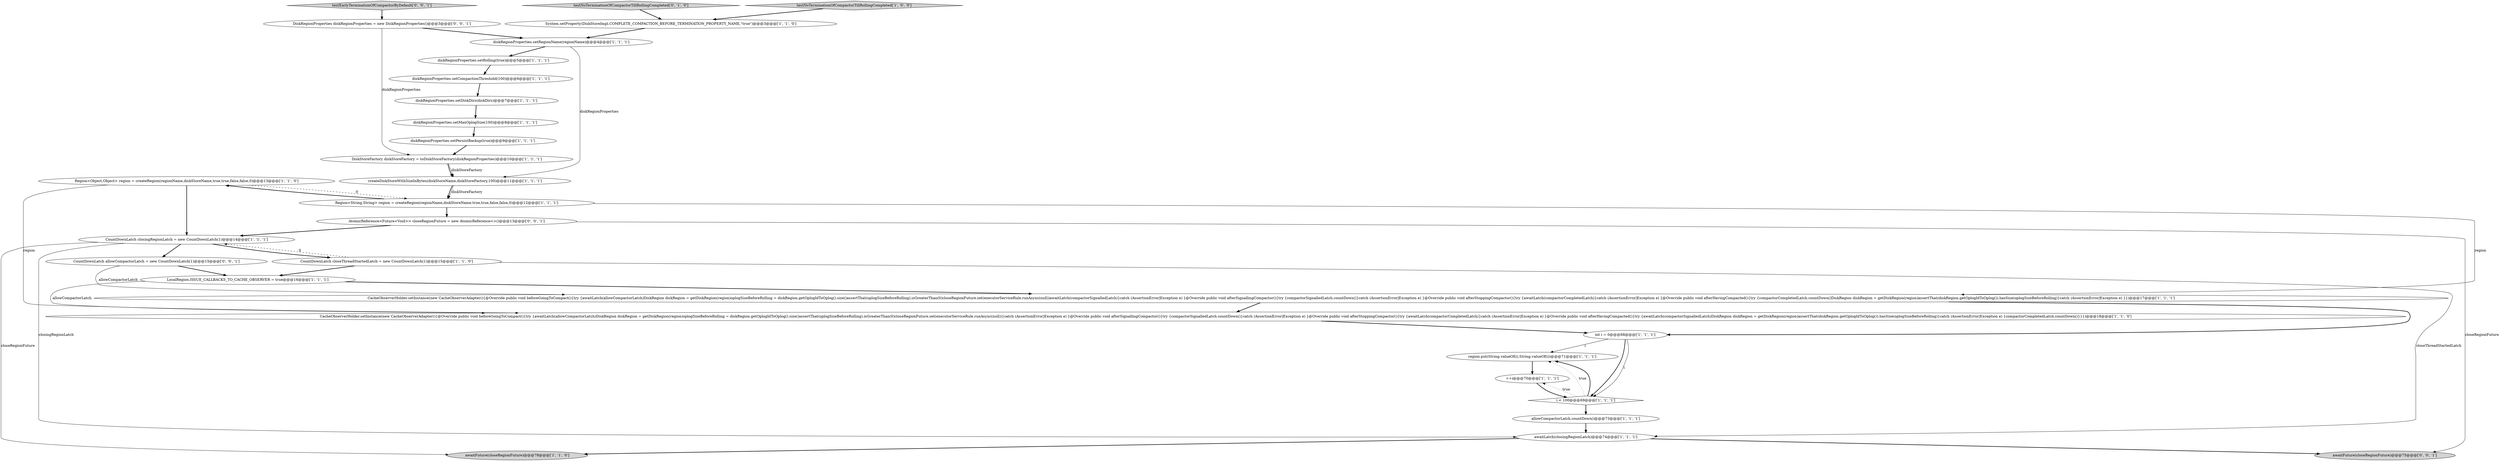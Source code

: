 digraph {
19 [style = filled, label = "int i = 0@@@68@@@['1', '1', '1']", fillcolor = white, shape = ellipse image = "AAA0AAABBB1BBB"];
4 [style = filled, label = "++i@@@70@@@['1', '1', '1']", fillcolor = white, shape = ellipse image = "AAA0AAABBB1BBB"];
2 [style = filled, label = "diskRegionProperties.setCompactionThreshold(100)@@@6@@@['1', '1', '1']", fillcolor = white, shape = ellipse image = "AAA0AAABBB1BBB"];
9 [style = filled, label = "region.put(String.valueOf(i),String.valueOf(i))@@@71@@@['1', '1', '1']", fillcolor = white, shape = ellipse image = "AAA0AAABBB1BBB"];
13 [style = filled, label = "diskRegionProperties.setMaxOplogSize(100)@@@8@@@['1', '1', '1']", fillcolor = white, shape = ellipse image = "AAA0AAABBB1BBB"];
18 [style = filled, label = "diskRegionProperties.setRolling(true)@@@5@@@['1', '1', '1']", fillcolor = white, shape = ellipse image = "AAA0AAABBB1BBB"];
28 [style = filled, label = "DiskRegionProperties diskRegionProperties = new DiskRegionProperties()@@@3@@@['0', '0', '1']", fillcolor = white, shape = ellipse image = "AAA0AAABBB3BBB"];
21 [style = filled, label = "CacheObserverHolder.setInstance(new CacheObserverAdapter(){@Override public void beforeGoingToCompact(){try {awaitLatch(allowCompactorLatch)DiskRegion diskRegion = getDiskRegion(region)oplogSizeBeforeRolling = diskRegion.getOplogIdToOplog().size()assertThat(oplogSizeBeforeRolling).isGreaterThan(0)closeRegionFuture.set(executorServiceRule.runAsync(null))}catch (AssertionError|Exception e) }@Override public void afterSignallingCompactor(){try {compactorSignalledLatch.countDown()}catch (AssertionError|Exception e) }@Override public void afterStoppingCompactor(){try {awaitLatch(compactorCompletedLatch)}catch (AssertionError|Exception e) }@Override public void afterHavingCompacted(){try {awaitLatch(compactorSignalledLatch)DiskRegion diskRegion = getDiskRegion(region)assertThat(diskRegion.getOplogIdToOplog()).hasSize(oplogSizeBeforeRolling)}catch (AssertionError|Exception e) {compactorCompletedLatch.countDown()}}})@@@18@@@['1', '1', '0']", fillcolor = white, shape = ellipse image = "AAA0AAABBB1BBB"];
16 [style = filled, label = "CountDownLatch closingRegionLatch = new CountDownLatch(1)@@@14@@@['1', '1', '1']", fillcolor = white, shape = ellipse image = "AAA0AAABBB1BBB"];
23 [style = filled, label = "System.setProperty(DiskStoreImpl.COMPLETE_COMPACTION_BEFORE_TERMINATION_PROPERTY_NAME,\"true\")@@@3@@@['1', '1', '0']", fillcolor = white, shape = ellipse image = "AAA0AAABBB1BBB"];
20 [style = filled, label = "allowCompactorLatch.countDown()@@@73@@@['1', '1', '1']", fillcolor = white, shape = ellipse image = "AAA0AAABBB1BBB"];
6 [style = filled, label = "diskRegionProperties.setPersistBackup(true)@@@9@@@['1', '1', '1']", fillcolor = white, shape = ellipse image = "AAA0AAABBB1BBB"];
29 [style = filled, label = "awaitFuture(closeRegionFuture)@@@75@@@['0', '0', '1']", fillcolor = lightgray, shape = ellipse image = "AAA0AAABBB3BBB"];
3 [style = filled, label = "testNoTerminationOfCompactorTillRollingCompleted['1', '0', '0']", fillcolor = lightgray, shape = diamond image = "AAA0AAABBB1BBB"];
7 [style = filled, label = "DiskStoreFactory diskStoreFactory = toDiskStoreFactory(diskRegionProperties)@@@10@@@['1', '1', '1']", fillcolor = white, shape = ellipse image = "AAA0AAABBB1BBB"];
14 [style = filled, label = "CountDownLatch closeThreadStartedLatch = new CountDownLatch(1)@@@15@@@['1', '1', '0']", fillcolor = white, shape = ellipse image = "AAA0AAABBB1BBB"];
5 [style = filled, label = "Region<Object,Object> region = createRegion(regionName,diskStoreName,true,true,false,false,0)@@@13@@@['1', '1', '0']", fillcolor = white, shape = ellipse image = "AAA0AAABBB1BBB"];
11 [style = filled, label = "diskRegionProperties.setRegionName(regionName)@@@4@@@['1', '1', '1']", fillcolor = white, shape = ellipse image = "AAA0AAABBB1BBB"];
10 [style = filled, label = "Region<String,String> region = createRegion(regionName,diskStoreName,true,true,false,false,0)@@@12@@@['1', '1', '1']", fillcolor = white, shape = ellipse image = "AAA0AAABBB1BBB"];
22 [style = filled, label = "i < 100@@@69@@@['1', '1', '1']", fillcolor = white, shape = diamond image = "AAA0AAABBB1BBB"];
8 [style = filled, label = "LocalRegion.ISSUE_CALLBACKS_TO_CACHE_OBSERVER = true@@@16@@@['1', '1', '1']", fillcolor = white, shape = ellipse image = "AAA0AAABBB1BBB"];
26 [style = filled, label = "testEarlyTerminationOfCompactorByDefault['0', '0', '1']", fillcolor = lightgray, shape = diamond image = "AAA0AAABBB3BBB"];
15 [style = filled, label = "diskRegionProperties.setDiskDirs(diskDirs)@@@7@@@['1', '1', '1']", fillcolor = white, shape = ellipse image = "AAA0AAABBB1BBB"];
1 [style = filled, label = "CacheObserverHolder.setInstance(new CacheObserverAdapter(){@Override public void beforeGoingToCompact(){try {awaitLatch(allowCompactorLatch)DiskRegion diskRegion = getDiskRegion(region)oplogSizeBeforeRolling = diskRegion.getOplogIdToOplog().size()assertThat(oplogSizeBeforeRolling).isGreaterThan(0)closeRegionFuture.set(executorServiceRule.runAsync(null))awaitLatch(compactorSignalledLatch)}catch (AssertionError|Exception e) }@Override public void afterSignallingCompactor(){try {compactorSignalledLatch.countDown()}catch (AssertionError|Exception e) }@Override public void afterStoppingCompactor(){try {awaitLatch(compactorCompletedLatch)}catch (AssertionError|Exception e) }@Override public void afterHavingCompacted(){try {compactorCompletedLatch.countDown()DiskRegion diskRegion = getDiskRegion(region)assertThat(diskRegion.getOplogIdToOplog()).hasSize(oplogSizeBeforeRolling)}catch (AssertionError|Exception e) }})@@@17@@@['1', '1', '1']", fillcolor = white, shape = ellipse image = "AAA0AAABBB1BBB"];
24 [style = filled, label = "testNoTerminationOfCompactorTillRollingCompleted['0', '1', '0']", fillcolor = lightgray, shape = diamond image = "AAA0AAABBB2BBB"];
12 [style = filled, label = "awaitLatch(closingRegionLatch)@@@74@@@['1', '1', '1']", fillcolor = white, shape = ellipse image = "AAA0AAABBB1BBB"];
0 [style = filled, label = "createDiskStoreWithSizeInBytes(diskStoreName,diskStoreFactory,100)@@@11@@@['1', '1', '1']", fillcolor = white, shape = ellipse image = "AAA0AAABBB1BBB"];
25 [style = filled, label = "CountDownLatch allowCompactorLatch = new CountDownLatch(1)@@@15@@@['0', '0', '1']", fillcolor = white, shape = ellipse image = "AAA0AAABBB3BBB"];
17 [style = filled, label = "awaitFuture(closeRegionFuture)@@@78@@@['1', '1', '0']", fillcolor = lightgray, shape = ellipse image = "AAA0AAABBB1BBB"];
27 [style = filled, label = "AtomicReference<Future<Void>> closeRegionFuture = new AtomicReference<>()@@@13@@@['0', '0', '1']", fillcolor = white, shape = ellipse image = "AAA0AAABBB3BBB"];
16->17 [style = solid, label="closeRegionFuture"];
10->1 [style = solid, label="region"];
18->2 [style = bold, label=""];
9->4 [style = bold, label=""];
11->0 [style = solid, label="diskRegionProperties"];
24->23 [style = bold, label=""];
16->25 [style = bold, label=""];
14->12 [style = solid, label="closeThreadStartedLatch"];
8->21 [style = solid, label="allowCompactorLatch"];
27->29 [style = solid, label="closeRegionFuture"];
1->21 [style = bold, label=""];
13->6 [style = bold, label=""];
22->9 [style = dotted, label="true"];
10->27 [style = bold, label=""];
19->22 [style = bold, label=""];
11->18 [style = bold, label=""];
19->22 [style = solid, label="i"];
23->11 [style = bold, label=""];
4->22 [style = bold, label=""];
22->20 [style = bold, label=""];
16->12 [style = solid, label="closingRegionLatch"];
22->9 [style = bold, label=""];
5->21 [style = solid, label="region"];
27->16 [style = bold, label=""];
8->1 [style = bold, label=""];
0->10 [style = bold, label=""];
3->23 [style = bold, label=""];
19->9 [style = solid, label="i"];
14->16 [style = dashed, label="0"];
21->19 [style = bold, label=""];
12->17 [style = bold, label=""];
7->0 [style = solid, label="diskStoreFactory"];
16->14 [style = bold, label=""];
7->0 [style = bold, label=""];
14->8 [style = bold, label=""];
15->13 [style = bold, label=""];
26->28 [style = bold, label=""];
1->19 [style = bold, label=""];
12->29 [style = bold, label=""];
5->10 [style = dashed, label="0"];
25->8 [style = bold, label=""];
25->1 [style = solid, label="allowCompactorLatch"];
28->7 [style = solid, label="diskRegionProperties"];
0->10 [style = solid, label="diskStoreFactory"];
6->7 [style = bold, label=""];
28->11 [style = bold, label=""];
22->4 [style = dotted, label="true"];
2->15 [style = bold, label=""];
10->5 [style = bold, label=""];
5->16 [style = bold, label=""];
20->12 [style = bold, label=""];
}
